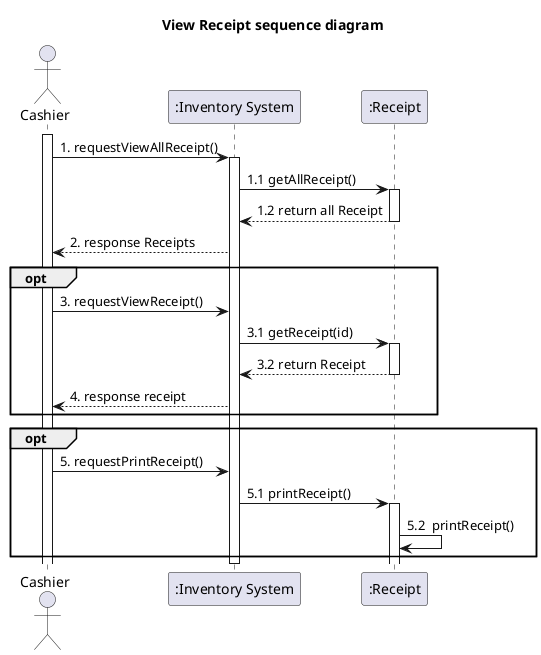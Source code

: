 @startuml
'example
title View Receipt sequence diagram

actor Cashier as actorCashier
participant ":Inventory System" as InventorySystem
participant ":Receipt" as classReceipt

activate actorCashier

actorCashier -> InventorySystem: 1. requestViewAllReceipt()
activate InventorySystem

'-------------- START view product ---------------
InventorySystem -> classReceipt: 1.1 getAllReceipt()
activate classReceipt

classReceipt --> InventorySystem: 1.2 return all Receipt
deactivate classReceipt

InventorySystem --> actorCashier : 2. response Receipts



opt
actorCashier -> InventorySystem: 3. requestViewReceipt()

InventorySystem -> classReceipt: 3.1 getReceipt(id)
activate classReceipt

classReceipt --> InventorySystem: 3.2 return Receipt
deactivate classReceipt


'-------------- END view product ---------------

InventorySystem --> actorCashier : 4. response receipt


end


opt
actorCashier -> InventorySystem : 5. requestPrintReceipt()


InventorySystem -> classReceipt : 5.1 printReceipt()

activate classReceipt
classReceipt -> classReceipt : 5.2  printReceipt()


end
deactivate InventorySystem




@enduml